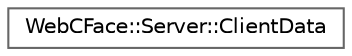 digraph "Graphical Class Hierarchy"
{
 // LATEX_PDF_SIZE
  bgcolor="transparent";
  edge [fontname=Helvetica,fontsize=10,labelfontname=Helvetica,labelfontsize=10];
  node [fontname=Helvetica,fontsize=10,shape=box,height=0.2,width=0.4];
  rankdir="LR";
  Node0 [id="Node000000",label="WebCFace::Server::ClientData",height=0.2,width=0.4,color="grey40", fillcolor="white", style="filled",URL="$structWebCFace_1_1Server_1_1ClientData.html",tooltip=" "];
}
